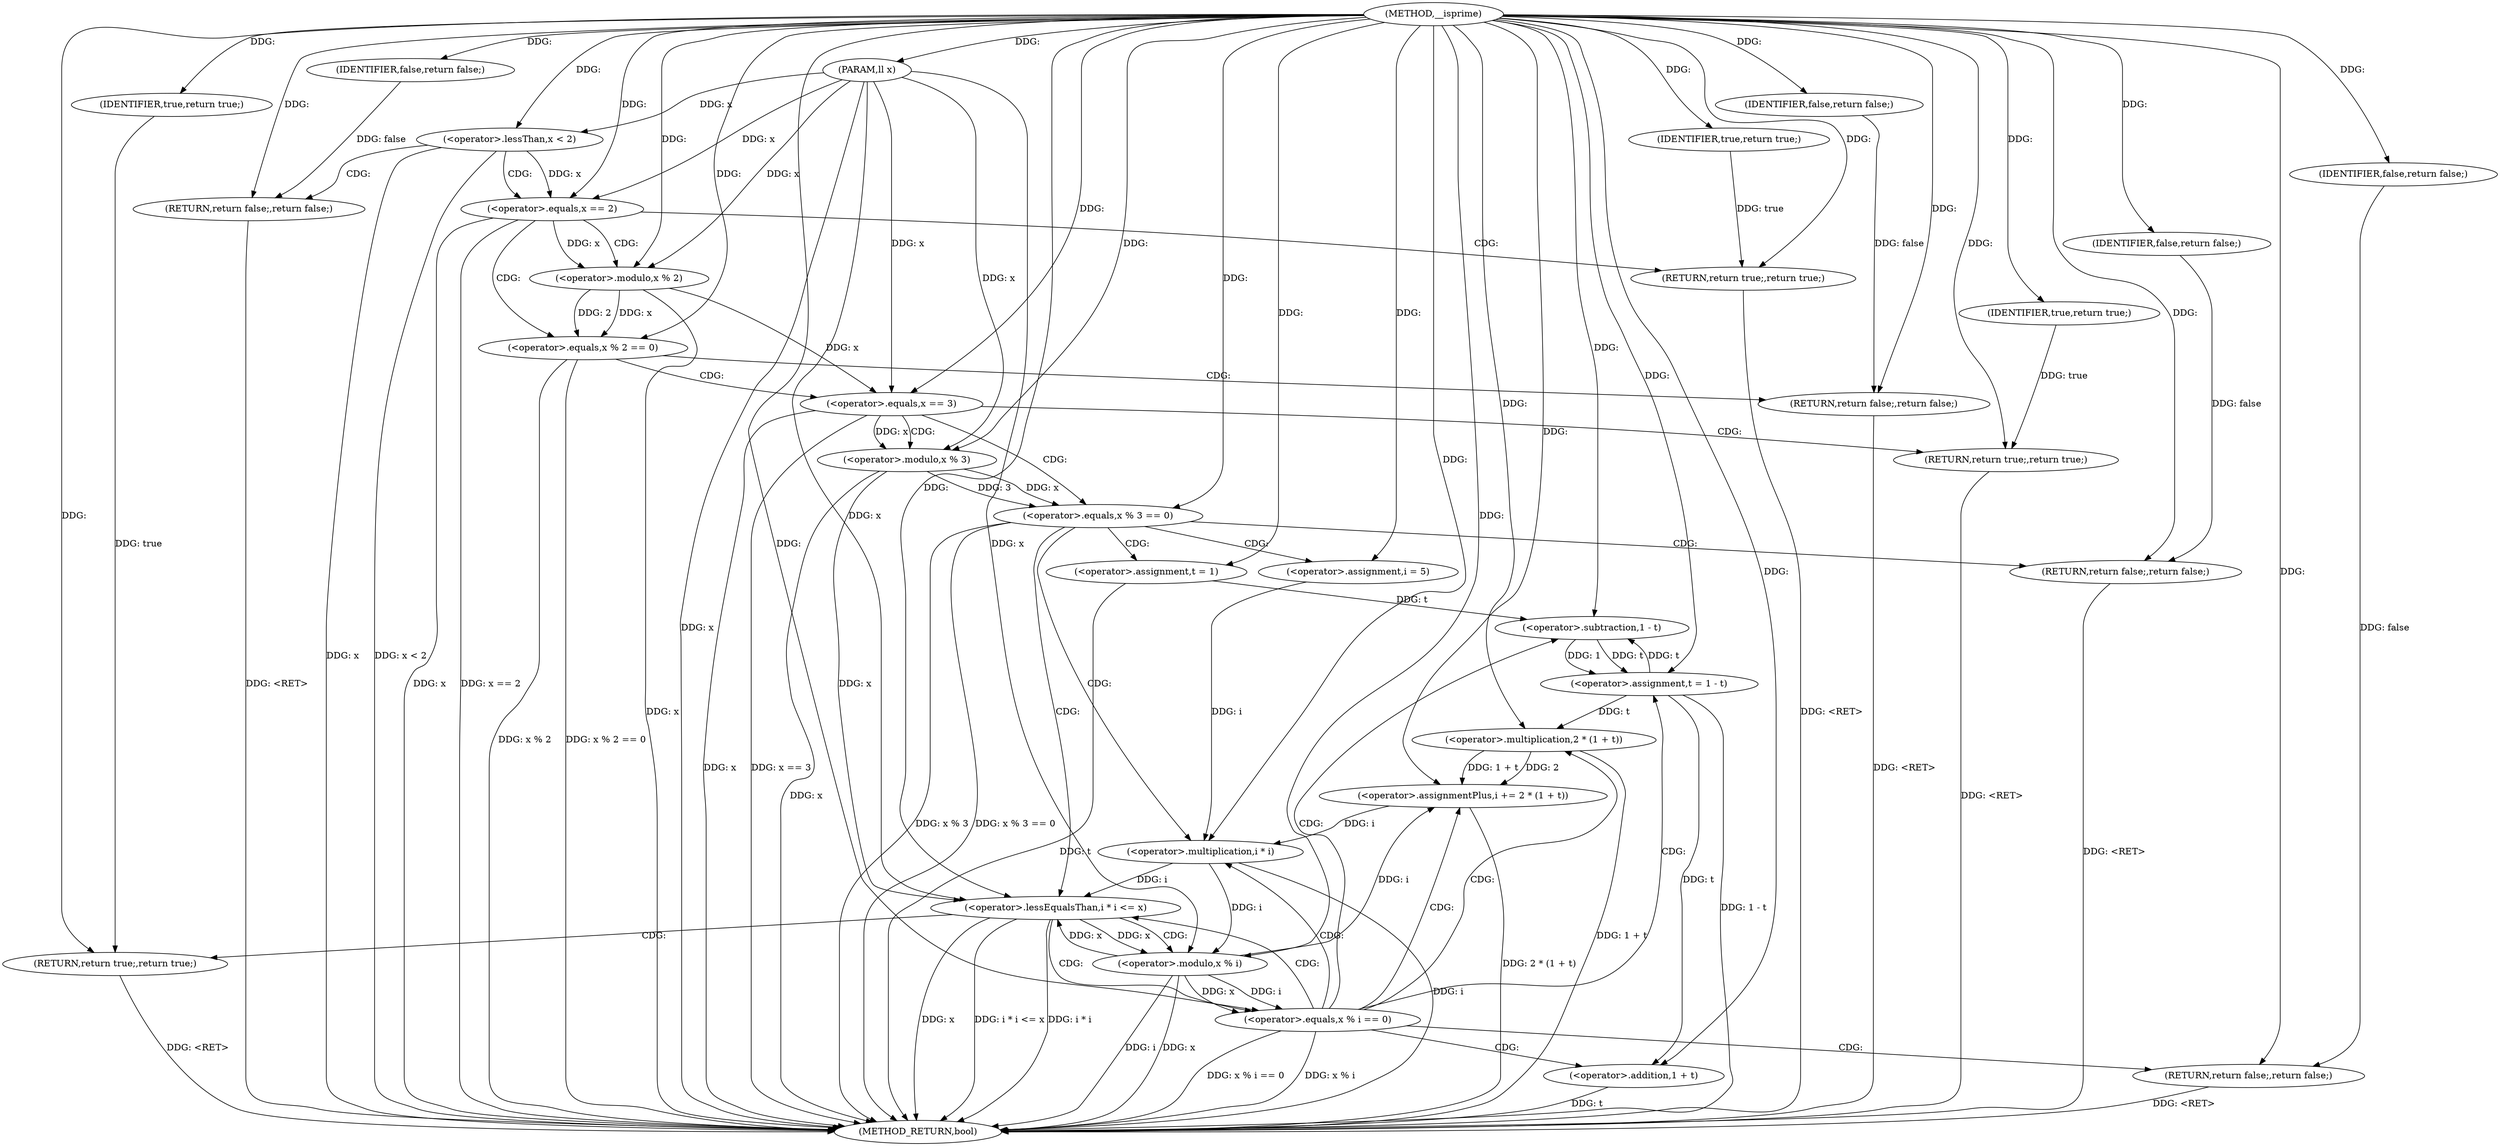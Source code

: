 digraph "__isprime" {  
"1001411" [label = "(METHOD,__isprime)" ]
"1001485" [label = "(METHOD_RETURN,bool)" ]
"1001412" [label = "(PARAM,ll x)" ]
"1001449" [label = "(<operator>.assignment,t = 1)" ]
"1001483" [label = "(RETURN,return true;,return true;)" ]
"1001415" [label = "(<operator>.lessThan,x < 2)" ]
"1001418" [label = "(RETURN,return false;,return false;)" ]
"1001421" [label = "(<operator>.equals,x == 2)" ]
"1001424" [label = "(RETURN,return true;,return true;)" ]
"1001427" [label = "(<operator>.equals,x % 2 == 0)" ]
"1001432" [label = "(RETURN,return false;,return false;)" ]
"1001435" [label = "(<operator>.equals,x == 3)" ]
"1001438" [label = "(RETURN,return true;,return true;)" ]
"1001441" [label = "(<operator>.equals,x % 3 == 0)" ]
"1001446" [label = "(RETURN,return false;,return false;)" ]
"1001454" [label = "(<operator>.assignment,i = 5)" ]
"1001457" [label = "(<operator>.lessEqualsThan,i * i <= x)" ]
"1001462" [label = "(<operator>.assignmentPlus,i += 2 * (1 + t))" ]
"1001484" [label = "(IDENTIFIER,true,return true;)" ]
"1001419" [label = "(IDENTIFIER,false,return false;)" ]
"1001425" [label = "(IDENTIFIER,true,return true;)" ]
"1001433" [label = "(IDENTIFIER,false,return false;)" ]
"1001439" [label = "(IDENTIFIER,true,return true;)" ]
"1001447" [label = "(IDENTIFIER,false,return false;)" ]
"1001478" [label = "(<operator>.assignment,t = 1 - t)" ]
"1001428" [label = "(<operator>.modulo,x % 2)" ]
"1001442" [label = "(<operator>.modulo,x % 3)" ]
"1001458" [label = "(<operator>.multiplication,i * i)" ]
"1001464" [label = "(<operator>.multiplication,2 * (1 + t))" ]
"1001471" [label = "(<operator>.equals,x % i == 0)" ]
"1001476" [label = "(RETURN,return false;,return false;)" ]
"1001466" [label = "(<operator>.addition,1 + t)" ]
"1001477" [label = "(IDENTIFIER,false,return false;)" ]
"1001480" [label = "(<operator>.subtraction,1 - t)" ]
"1001472" [label = "(<operator>.modulo,x % i)" ]
  "1001424" -> "1001485"  [ label = "DDG: <RET>"] 
  "1001418" -> "1001485"  [ label = "DDG: <RET>"] 
  "1001438" -> "1001485"  [ label = "DDG: <RET>"] 
  "1001432" -> "1001485"  [ label = "DDG: <RET>"] 
  "1001412" -> "1001485"  [ label = "DDG: x"] 
  "1001415" -> "1001485"  [ label = "DDG: x"] 
  "1001415" -> "1001485"  [ label = "DDG: x < 2"] 
  "1001421" -> "1001485"  [ label = "DDG: x"] 
  "1001421" -> "1001485"  [ label = "DDG: x == 2"] 
  "1001428" -> "1001485"  [ label = "DDG: x"] 
  "1001427" -> "1001485"  [ label = "DDG: x % 2"] 
  "1001427" -> "1001485"  [ label = "DDG: x % 2 == 0"] 
  "1001435" -> "1001485"  [ label = "DDG: x"] 
  "1001435" -> "1001485"  [ label = "DDG: x == 3"] 
  "1001442" -> "1001485"  [ label = "DDG: x"] 
  "1001441" -> "1001485"  [ label = "DDG: x % 3"] 
  "1001441" -> "1001485"  [ label = "DDG: x % 3 == 0"] 
  "1001449" -> "1001485"  [ label = "DDG: t"] 
  "1001458" -> "1001485"  [ label = "DDG: i"] 
  "1001457" -> "1001485"  [ label = "DDG: i * i"] 
  "1001457" -> "1001485"  [ label = "DDG: x"] 
  "1001457" -> "1001485"  [ label = "DDG: i * i <= x"] 
  "1001472" -> "1001485"  [ label = "DDG: x"] 
  "1001472" -> "1001485"  [ label = "DDG: i"] 
  "1001471" -> "1001485"  [ label = "DDG: x % i"] 
  "1001471" -> "1001485"  [ label = "DDG: x % i == 0"] 
  "1001478" -> "1001485"  [ label = "DDG: 1 - t"] 
  "1001466" -> "1001485"  [ label = "DDG: t"] 
  "1001464" -> "1001485"  [ label = "DDG: 1 + t"] 
  "1001462" -> "1001485"  [ label = "DDG: 2 * (1 + t)"] 
  "1001446" -> "1001485"  [ label = "DDG: <RET>"] 
  "1001483" -> "1001485"  [ label = "DDG: <RET>"] 
  "1001476" -> "1001485"  [ label = "DDG: <RET>"] 
  "1001411" -> "1001412"  [ label = "DDG: "] 
  "1001411" -> "1001449"  [ label = "DDG: "] 
  "1001484" -> "1001483"  [ label = "DDG: true"] 
  "1001411" -> "1001483"  [ label = "DDG: "] 
  "1001419" -> "1001418"  [ label = "DDG: false"] 
  "1001411" -> "1001418"  [ label = "DDG: "] 
  "1001425" -> "1001424"  [ label = "DDG: true"] 
  "1001411" -> "1001424"  [ label = "DDG: "] 
  "1001433" -> "1001432"  [ label = "DDG: false"] 
  "1001411" -> "1001432"  [ label = "DDG: "] 
  "1001439" -> "1001438"  [ label = "DDG: true"] 
  "1001411" -> "1001438"  [ label = "DDG: "] 
  "1001447" -> "1001446"  [ label = "DDG: false"] 
  "1001411" -> "1001446"  [ label = "DDG: "] 
  "1001411" -> "1001454"  [ label = "DDG: "] 
  "1001464" -> "1001462"  [ label = "DDG: 1 + t"] 
  "1001464" -> "1001462"  [ label = "DDG: 2"] 
  "1001411" -> "1001484"  [ label = "DDG: "] 
  "1001412" -> "1001415"  [ label = "DDG: x"] 
  "1001411" -> "1001415"  [ label = "DDG: "] 
  "1001411" -> "1001419"  [ label = "DDG: "] 
  "1001415" -> "1001421"  [ label = "DDG: x"] 
  "1001412" -> "1001421"  [ label = "DDG: x"] 
  "1001411" -> "1001421"  [ label = "DDG: "] 
  "1001411" -> "1001425"  [ label = "DDG: "] 
  "1001428" -> "1001427"  [ label = "DDG: 2"] 
  "1001428" -> "1001427"  [ label = "DDG: x"] 
  "1001411" -> "1001427"  [ label = "DDG: "] 
  "1001411" -> "1001433"  [ label = "DDG: "] 
  "1001428" -> "1001435"  [ label = "DDG: x"] 
  "1001412" -> "1001435"  [ label = "DDG: x"] 
  "1001411" -> "1001435"  [ label = "DDG: "] 
  "1001411" -> "1001439"  [ label = "DDG: "] 
  "1001442" -> "1001441"  [ label = "DDG: 3"] 
  "1001442" -> "1001441"  [ label = "DDG: x"] 
  "1001411" -> "1001441"  [ label = "DDG: "] 
  "1001411" -> "1001447"  [ label = "DDG: "] 
  "1001458" -> "1001457"  [ label = "DDG: i"] 
  "1001442" -> "1001457"  [ label = "DDG: x"] 
  "1001472" -> "1001457"  [ label = "DDG: x"] 
  "1001412" -> "1001457"  [ label = "DDG: x"] 
  "1001411" -> "1001457"  [ label = "DDG: "] 
  "1001472" -> "1001462"  [ label = "DDG: i"] 
  "1001411" -> "1001462"  [ label = "DDG: "] 
  "1001480" -> "1001478"  [ label = "DDG: t"] 
  "1001480" -> "1001478"  [ label = "DDG: 1"] 
  "1001421" -> "1001428"  [ label = "DDG: x"] 
  "1001412" -> "1001428"  [ label = "DDG: x"] 
  "1001411" -> "1001428"  [ label = "DDG: "] 
  "1001435" -> "1001442"  [ label = "DDG: x"] 
  "1001412" -> "1001442"  [ label = "DDG: x"] 
  "1001411" -> "1001442"  [ label = "DDG: "] 
  "1001454" -> "1001458"  [ label = "DDG: i"] 
  "1001462" -> "1001458"  [ label = "DDG: i"] 
  "1001411" -> "1001458"  [ label = "DDG: "] 
  "1001411" -> "1001464"  [ label = "DDG: "] 
  "1001478" -> "1001464"  [ label = "DDG: t"] 
  "1001477" -> "1001476"  [ label = "DDG: false"] 
  "1001411" -> "1001476"  [ label = "DDG: "] 
  "1001411" -> "1001478"  [ label = "DDG: "] 
  "1001411" -> "1001466"  [ label = "DDG: "] 
  "1001478" -> "1001466"  [ label = "DDG: t"] 
  "1001472" -> "1001471"  [ label = "DDG: x"] 
  "1001472" -> "1001471"  [ label = "DDG: i"] 
  "1001411" -> "1001471"  [ label = "DDG: "] 
  "1001411" -> "1001477"  [ label = "DDG: "] 
  "1001411" -> "1001480"  [ label = "DDG: "] 
  "1001449" -> "1001480"  [ label = "DDG: t"] 
  "1001478" -> "1001480"  [ label = "DDG: t"] 
  "1001457" -> "1001472"  [ label = "DDG: x"] 
  "1001412" -> "1001472"  [ label = "DDG: x"] 
  "1001411" -> "1001472"  [ label = "DDG: "] 
  "1001458" -> "1001472"  [ label = "DDG: i"] 
  "1001415" -> "1001418"  [ label = "CDG: "] 
  "1001415" -> "1001421"  [ label = "CDG: "] 
  "1001421" -> "1001427"  [ label = "CDG: "] 
  "1001421" -> "1001424"  [ label = "CDG: "] 
  "1001421" -> "1001428"  [ label = "CDG: "] 
  "1001427" -> "1001432"  [ label = "CDG: "] 
  "1001427" -> "1001435"  [ label = "CDG: "] 
  "1001435" -> "1001442"  [ label = "CDG: "] 
  "1001435" -> "1001438"  [ label = "CDG: "] 
  "1001435" -> "1001441"  [ label = "CDG: "] 
  "1001441" -> "1001457"  [ label = "CDG: "] 
  "1001441" -> "1001449"  [ label = "CDG: "] 
  "1001441" -> "1001454"  [ label = "CDG: "] 
  "1001441" -> "1001446"  [ label = "CDG: "] 
  "1001441" -> "1001458"  [ label = "CDG: "] 
  "1001457" -> "1001472"  [ label = "CDG: "] 
  "1001457" -> "1001471"  [ label = "CDG: "] 
  "1001457" -> "1001483"  [ label = "CDG: "] 
  "1001471" -> "1001457"  [ label = "CDG: "] 
  "1001471" -> "1001480"  [ label = "CDG: "] 
  "1001471" -> "1001478"  [ label = "CDG: "] 
  "1001471" -> "1001462"  [ label = "CDG: "] 
  "1001471" -> "1001464"  [ label = "CDG: "] 
  "1001471" -> "1001476"  [ label = "CDG: "] 
  "1001471" -> "1001458"  [ label = "CDG: "] 
  "1001471" -> "1001466"  [ label = "CDG: "] 
}
